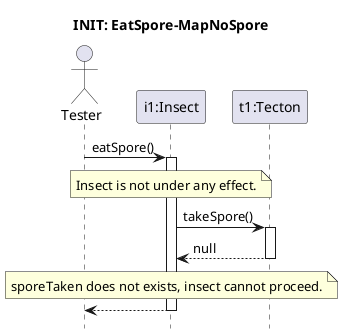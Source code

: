 @startuml Insect-chew-mycelium/no-spore
hide footbox
title INIT: EatSpore-MapNoSpore

actor Tester as S
participant "i1:Insect" as i1
participant "t1:Tecton" as t1

S -> i1 : eatSpore()
activate i1

note over i1: Insect is not under any effect.
i1 -> t1 : takeSpore()
activate t1

return null

note over i1: sporeTaken does not exists, insect cannot proceed.

return
@enduml